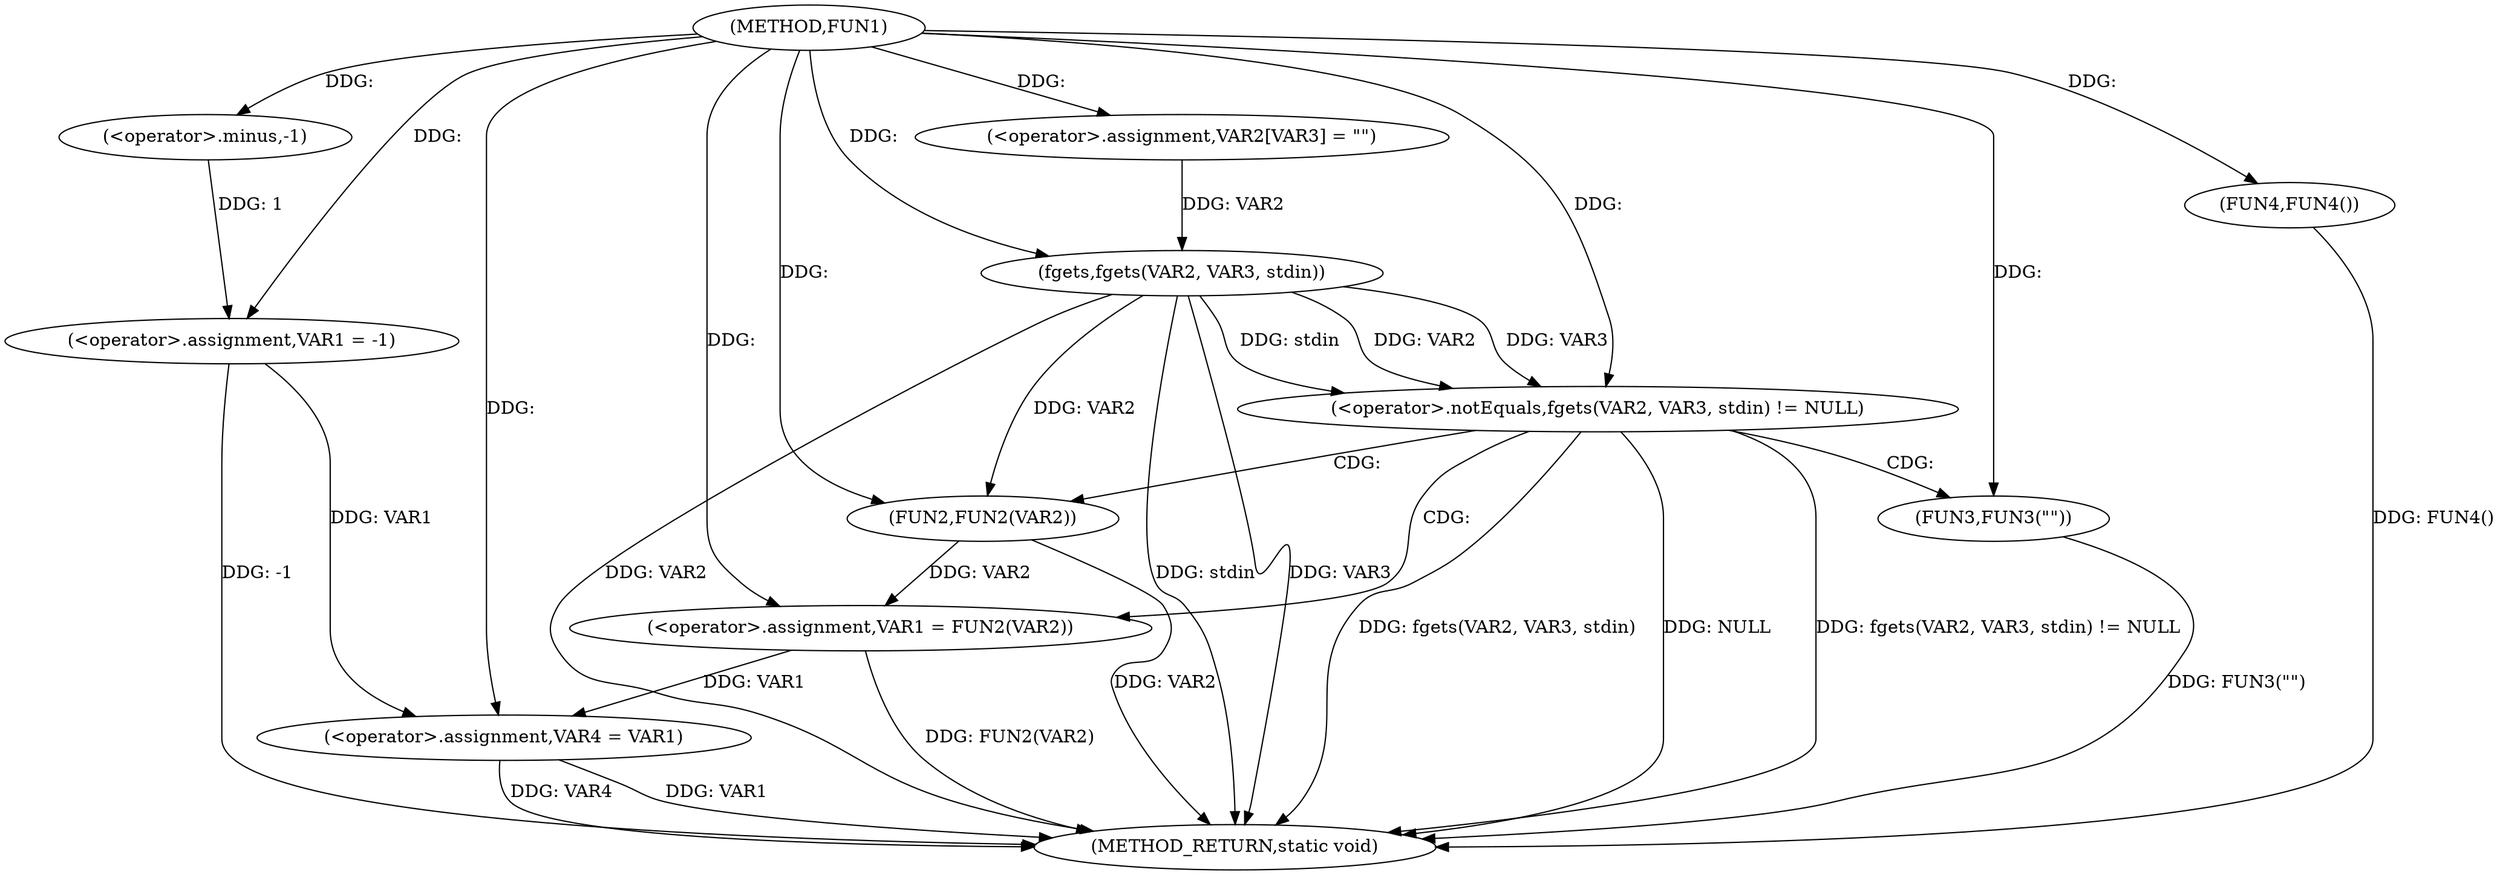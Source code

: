 digraph FUN1 {  
"1000100" [label = "(METHOD,FUN1)" ]
"1000132" [label = "(METHOD_RETURN,static void)" ]
"1000103" [label = "(<operator>.assignment,VAR1 = -1)" ]
"1000105" [label = "(<operator>.minus,-1)" ]
"1000109" [label = "(<operator>.assignment,VAR2[VAR3] = \"\")" ]
"1000113" [label = "(<operator>.notEquals,fgets(VAR2, VAR3, stdin) != NULL)" ]
"1000114" [label = "(fgets,fgets(VAR2, VAR3, stdin))" ]
"1000120" [label = "(<operator>.assignment,VAR1 = FUN2(VAR2))" ]
"1000122" [label = "(FUN2,FUN2(VAR2))" ]
"1000126" [label = "(FUN3,FUN3(\"\"))" ]
"1000128" [label = "(<operator>.assignment,VAR4 = VAR1)" ]
"1000131" [label = "(FUN4,FUN4())" ]
  "1000114" -> "1000132"  [ label = "DDG: stdin"] 
  "1000103" -> "1000132"  [ label = "DDG: -1"] 
  "1000113" -> "1000132"  [ label = "DDG: fgets(VAR2, VAR3, stdin)"] 
  "1000122" -> "1000132"  [ label = "DDG: VAR2"] 
  "1000114" -> "1000132"  [ label = "DDG: VAR2"] 
  "1000113" -> "1000132"  [ label = "DDG: NULL"] 
  "1000120" -> "1000132"  [ label = "DDG: FUN2(VAR2)"] 
  "1000114" -> "1000132"  [ label = "DDG: VAR3"] 
  "1000131" -> "1000132"  [ label = "DDG: FUN4()"] 
  "1000128" -> "1000132"  [ label = "DDG: VAR1"] 
  "1000126" -> "1000132"  [ label = "DDG: FUN3(\"\")"] 
  "1000128" -> "1000132"  [ label = "DDG: VAR4"] 
  "1000113" -> "1000132"  [ label = "DDG: fgets(VAR2, VAR3, stdin) != NULL"] 
  "1000105" -> "1000103"  [ label = "DDG: 1"] 
  "1000100" -> "1000103"  [ label = "DDG: "] 
  "1000100" -> "1000105"  [ label = "DDG: "] 
  "1000100" -> "1000109"  [ label = "DDG: "] 
  "1000114" -> "1000113"  [ label = "DDG: VAR2"] 
  "1000114" -> "1000113"  [ label = "DDG: VAR3"] 
  "1000114" -> "1000113"  [ label = "DDG: stdin"] 
  "1000109" -> "1000114"  [ label = "DDG: VAR2"] 
  "1000100" -> "1000114"  [ label = "DDG: "] 
  "1000100" -> "1000113"  [ label = "DDG: "] 
  "1000122" -> "1000120"  [ label = "DDG: VAR2"] 
  "1000100" -> "1000120"  [ label = "DDG: "] 
  "1000114" -> "1000122"  [ label = "DDG: VAR2"] 
  "1000100" -> "1000122"  [ label = "DDG: "] 
  "1000100" -> "1000126"  [ label = "DDG: "] 
  "1000103" -> "1000128"  [ label = "DDG: VAR1"] 
  "1000120" -> "1000128"  [ label = "DDG: VAR1"] 
  "1000100" -> "1000128"  [ label = "DDG: "] 
  "1000100" -> "1000131"  [ label = "DDG: "] 
  "1000113" -> "1000120"  [ label = "CDG: "] 
  "1000113" -> "1000122"  [ label = "CDG: "] 
  "1000113" -> "1000126"  [ label = "CDG: "] 
}
